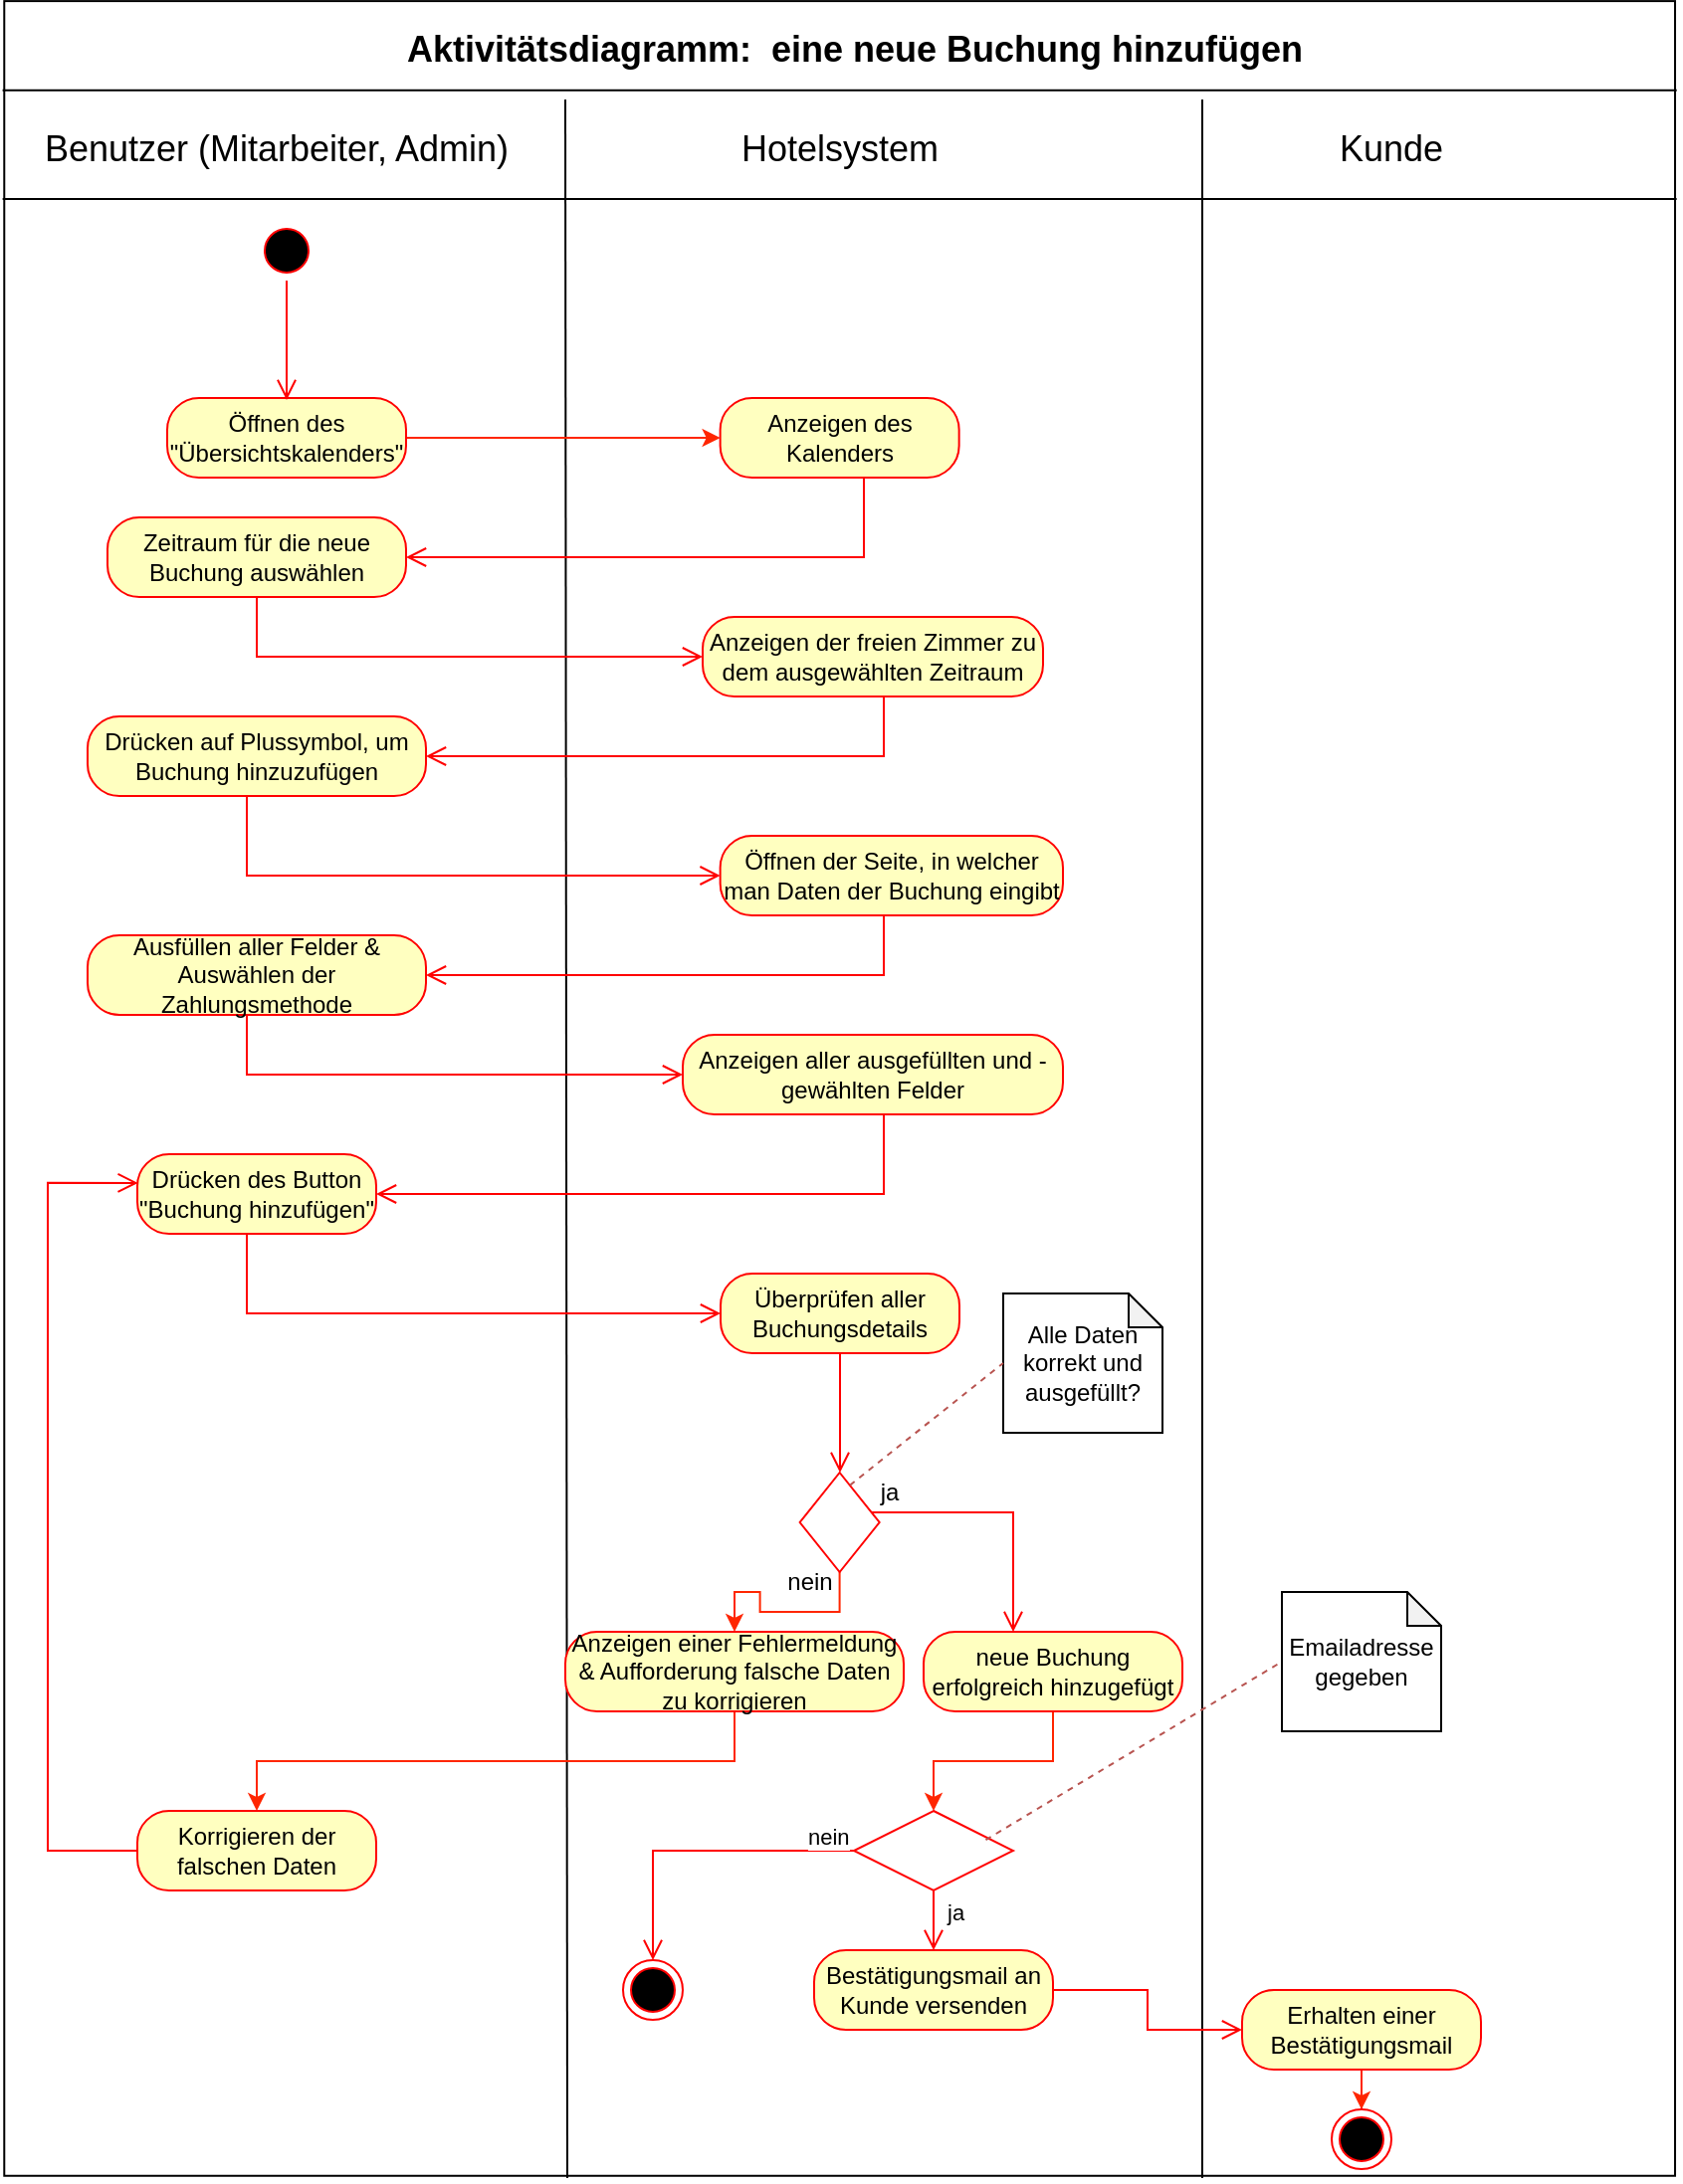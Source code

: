 <mxfile version="21.2.6" type="github">
  <diagram name="Page-1" id="0783ab3e-0a74-02c8-0abd-f7b4e66b4bec">
    <mxGraphModel dx="2043" dy="674" grid="1" gridSize="10" guides="1" tooltips="1" connect="1" arrows="1" fold="1" page="1" pageScale="1" pageWidth="850" pageHeight="1100" background="none" math="0" shadow="0">
      <root>
        <mxCell id="0" />
        <mxCell id="1" parent="0" />
        <mxCell id="Yh1rhXzA50dwjJJRKIVV-23" value="" style="rounded=0;whiteSpace=wrap;html=1;rotation=90;fillColor=default;" parent="1" vertex="1">
          <mxGeometry x="-128.59" y="147.28" width="1092.83" height="839.37" as="geometry" />
        </mxCell>
        <mxCell id="Yh1rhXzA50dwjJJRKIVV-24" value="" style="endArrow=none;html=1;rounded=0;exitX=0.041;exitY=1.001;exitDx=0;exitDy=0;exitPerimeter=0;entryX=0.041;entryY=-0.001;entryDx=0;entryDy=0;entryPerimeter=0;" parent="1" source="Yh1rhXzA50dwjJJRKIVV-23" target="Yh1rhXzA50dwjJJRKIVV-23" edge="1">
          <mxGeometry width="50" height="50" relative="1" as="geometry">
            <mxPoint x="450" y="280" as="sourcePoint" />
            <mxPoint x="500" y="230" as="targetPoint" />
          </mxGeometry>
        </mxCell>
        <mxCell id="Yh1rhXzA50dwjJJRKIVV-25" value="&lt;b&gt;&lt;font style=&quot;font-size: 18px;&quot;&gt;Aktivitätsdiagramm: &amp;nbsp;eine neue Buchung hinzufügen&lt;/font&gt;&lt;/b&gt;" style="text;html=1;strokeColor=none;fillColor=none;align=center;verticalAlign=middle;whiteSpace=wrap;rounded=0;" parent="1" vertex="1">
          <mxGeometry x="183" y="30" width="485" height="30" as="geometry" />
        </mxCell>
        <mxCell id="Yh1rhXzA50dwjJJRKIVV-26" value="" style="endArrow=none;html=1;rounded=0;exitX=1.001;exitY=0.663;exitDx=0;exitDy=0;exitPerimeter=0;" parent="1" source="Yh1rhXzA50dwjJJRKIVV-23" edge="1">
          <mxGeometry width="50" height="50" relative="1" as="geometry">
            <mxPoint x="450" y="320" as="sourcePoint" />
            <mxPoint x="280" y="70" as="targetPoint" />
          </mxGeometry>
        </mxCell>
        <mxCell id="Yh1rhXzA50dwjJJRKIVV-27" value="" style="endArrow=none;html=1;rounded=0;exitX=1.001;exitY=0.283;exitDx=0;exitDy=0;exitPerimeter=0;" parent="1" source="Yh1rhXzA50dwjJJRKIVV-23" edge="1">
          <mxGeometry width="50" height="50" relative="1" as="geometry">
            <mxPoint x="550" y="123" as="sourcePoint" />
            <mxPoint x="600" y="70" as="targetPoint" />
          </mxGeometry>
        </mxCell>
        <mxCell id="Yh1rhXzA50dwjJJRKIVV-28" value="" style="endArrow=none;html=1;rounded=0;exitX=0.041;exitY=1.001;exitDx=0;exitDy=0;exitPerimeter=0;entryX=0.041;entryY=-0.001;entryDx=0;entryDy=0;entryPerimeter=0;" parent="1" edge="1">
          <mxGeometry width="50" height="50" relative="1" as="geometry">
            <mxPoint x="-2.68" y="120" as="sourcePoint" />
            <mxPoint x="838.32" y="120" as="targetPoint" />
          </mxGeometry>
        </mxCell>
        <mxCell id="Yh1rhXzA50dwjJJRKIVV-29" value="&lt;font style=&quot;font-size: 18px;&quot;&gt;Benutzer (Mitarbeiter, Admin)&lt;/font&gt;" style="text;html=1;strokeColor=none;fillColor=none;align=center;verticalAlign=middle;whiteSpace=wrap;rounded=0;" parent="1" vertex="1">
          <mxGeometry x="10" y="80.32" width="250" height="30" as="geometry" />
        </mxCell>
        <mxCell id="Yh1rhXzA50dwjJJRKIVV-30" value="&lt;font style=&quot;font-size: 18px;&quot;&gt;Hotelsystem&lt;/font&gt;" style="text;html=1;strokeColor=none;fillColor=none;align=center;verticalAlign=middle;whiteSpace=wrap;rounded=0;" parent="1" vertex="1">
          <mxGeometry x="362.82" y="80.32" width="110" height="30" as="geometry" />
        </mxCell>
        <mxCell id="Yh1rhXzA50dwjJJRKIVV-31" value="&lt;font style=&quot;font-size: 18px;&quot;&gt;Kunde&lt;/font&gt;" style="text;html=1;strokeColor=none;fillColor=none;align=center;verticalAlign=middle;whiteSpace=wrap;rounded=0;" parent="1" vertex="1">
          <mxGeometry x="640" y="80.32" width="110" height="30" as="geometry" />
        </mxCell>
        <mxCell id="Yh1rhXzA50dwjJJRKIVV-44" style="edgeStyle=orthogonalEdgeStyle;rounded=0;orthogonalLoop=1;jettySize=auto;html=1;fillColor=#f8cecc;strokeColor=#ff2600;" parent="1" source="Yh1rhXzA50dwjJJRKIVV-35" target="Yh1rhXzA50dwjJJRKIVV-42" edge="1">
          <mxGeometry relative="1" as="geometry" />
        </mxCell>
        <mxCell id="Yh1rhXzA50dwjJJRKIVV-35" value="Öffnen des &quot;Übersichtskalenders&quot;" style="rounded=1;whiteSpace=wrap;html=1;arcSize=40;fontColor=#000000;fillColor=#ffffc0;strokeColor=#ff0000;" parent="1" vertex="1">
          <mxGeometry x="80" y="220" width="120" height="40" as="geometry" />
        </mxCell>
        <mxCell id="Yh1rhXzA50dwjJJRKIVV-40" value="" style="ellipse;html=1;shape=startState;fillColor=#000000;strokeColor=#ff0000;" parent="1" vertex="1">
          <mxGeometry x="125" y="131" width="30" height="30" as="geometry" />
        </mxCell>
        <mxCell id="Yh1rhXzA50dwjJJRKIVV-41" value="" style="edgeStyle=orthogonalEdgeStyle;html=1;verticalAlign=bottom;endArrow=open;endSize=8;strokeColor=#ff0000;rounded=0;" parent="1" source="Yh1rhXzA50dwjJJRKIVV-40" edge="1">
          <mxGeometry relative="1" as="geometry">
            <mxPoint x="140" y="221" as="targetPoint" />
          </mxGeometry>
        </mxCell>
        <mxCell id="Yh1rhXzA50dwjJJRKIVV-42" value="Anzeigen des Kalenders" style="rounded=1;whiteSpace=wrap;html=1;arcSize=40;fontColor=#000000;fillColor=#ffffc0;strokeColor=#ff0000;" parent="1" vertex="1">
          <mxGeometry x="357.82" y="220" width="120" height="40" as="geometry" />
        </mxCell>
        <mxCell id="Yh1rhXzA50dwjJJRKIVV-43" value="" style="edgeStyle=orthogonalEdgeStyle;html=1;verticalAlign=bottom;endArrow=open;endSize=8;strokeColor=#ff0000;rounded=0;entryX=1;entryY=0.5;entryDx=0;entryDy=0;" parent="1" source="Yh1rhXzA50dwjJJRKIVV-42" target="Yh1rhXzA50dwjJJRKIVV-45" edge="1">
          <mxGeometry relative="1" as="geometry">
            <mxPoint x="417.82" y="320" as="targetPoint" />
            <Array as="points">
              <mxPoint x="430" y="300" />
            </Array>
          </mxGeometry>
        </mxCell>
        <mxCell id="Yh1rhXzA50dwjJJRKIVV-45" value="Zeitraum für die neue Buchung auswählen" style="rounded=1;whiteSpace=wrap;html=1;arcSize=40;fontColor=#000000;fillColor=#ffffc0;strokeColor=#ff0000;" parent="1" vertex="1">
          <mxGeometry x="50" y="280" width="150" height="40" as="geometry" />
        </mxCell>
        <mxCell id="Yh1rhXzA50dwjJJRKIVV-46" value="" style="edgeStyle=orthogonalEdgeStyle;html=1;verticalAlign=bottom;endArrow=open;endSize=8;strokeColor=#ff0000;rounded=0;entryX=0;entryY=0.5;entryDx=0;entryDy=0;" parent="1" source="Yh1rhXzA50dwjJJRKIVV-45" target="Yh1rhXzA50dwjJJRKIVV-47" edge="1">
          <mxGeometry relative="1" as="geometry">
            <mxPoint x="140" y="380" as="targetPoint" />
            <Array as="points">
              <mxPoint x="125" y="350" />
            </Array>
          </mxGeometry>
        </mxCell>
        <mxCell id="Yh1rhXzA50dwjJJRKIVV-47" value="Anzeigen der freien Zimmer zu dem ausgewählten Zeitraum" style="rounded=1;whiteSpace=wrap;html=1;arcSize=40;fontColor=#000000;fillColor=#ffffc0;strokeColor=#ff0000;" parent="1" vertex="1">
          <mxGeometry x="349" y="330" width="171" height="40" as="geometry" />
        </mxCell>
        <mxCell id="Yh1rhXzA50dwjJJRKIVV-48" value="" style="edgeStyle=orthogonalEdgeStyle;html=1;verticalAlign=bottom;endArrow=open;endSize=8;strokeColor=#ff0000;rounded=0;entryX=1;entryY=0.5;entryDx=0;entryDy=0;" parent="1" source="Yh1rhXzA50dwjJJRKIVV-47" target="Yh1rhXzA50dwjJJRKIVV-49" edge="1">
          <mxGeometry relative="1" as="geometry">
            <mxPoint x="423" y="450" as="targetPoint" />
            <Array as="points">
              <mxPoint x="440" y="400" />
            </Array>
          </mxGeometry>
        </mxCell>
        <mxCell id="Yh1rhXzA50dwjJJRKIVV-49" value="Drücken auf Plussymbol, um Buchung hinzuzufügen" style="rounded=1;whiteSpace=wrap;html=1;arcSize=40;fontColor=#000000;fillColor=#ffffc0;strokeColor=#ff0000;" parent="1" vertex="1">
          <mxGeometry x="40" y="380" width="170" height="40" as="geometry" />
        </mxCell>
        <mxCell id="Yh1rhXzA50dwjJJRKIVV-50" value="" style="edgeStyle=orthogonalEdgeStyle;html=1;verticalAlign=bottom;endArrow=open;endSize=8;strokeColor=#ff0000;rounded=0;entryX=0;entryY=0.5;entryDx=0;entryDy=0;" parent="1" source="Yh1rhXzA50dwjJJRKIVV-49" target="Yh1rhXzA50dwjJJRKIVV-51" edge="1">
          <mxGeometry relative="1" as="geometry">
            <mxPoint x="120" y="490" as="targetPoint" />
            <Array as="points">
              <mxPoint x="120" y="460" />
            </Array>
          </mxGeometry>
        </mxCell>
        <mxCell id="Yh1rhXzA50dwjJJRKIVV-51" value="Öffnen der Seite, in welcher man Daten der Buchung eingibt" style="rounded=1;whiteSpace=wrap;html=1;arcSize=40;fontColor=#000000;fillColor=#ffffc0;strokeColor=#ff0000;" parent="1" vertex="1">
          <mxGeometry x="357.82" y="440" width="172.18" height="40" as="geometry" />
        </mxCell>
        <mxCell id="Yh1rhXzA50dwjJJRKIVV-52" value="" style="edgeStyle=orthogonalEdgeStyle;html=1;verticalAlign=bottom;endArrow=open;endSize=8;strokeColor=#ff0000;rounded=0;entryX=1;entryY=0.5;entryDx=0;entryDy=0;" parent="1" source="Yh1rhXzA50dwjJJRKIVV-51" target="Yh1rhXzA50dwjJJRKIVV-53" edge="1">
          <mxGeometry relative="1" as="geometry">
            <mxPoint x="425" y="540" as="targetPoint" />
            <Array as="points">
              <mxPoint x="440" y="510" />
            </Array>
          </mxGeometry>
        </mxCell>
        <mxCell id="Yh1rhXzA50dwjJJRKIVV-53" value="Ausfüllen aller Felder &amp;amp; Auswählen der Zahlungsmethode" style="rounded=1;whiteSpace=wrap;html=1;arcSize=40;fontColor=#000000;fillColor=#ffffc0;strokeColor=#ff0000;" parent="1" vertex="1">
          <mxGeometry x="40" y="490" width="170" height="40" as="geometry" />
        </mxCell>
        <mxCell id="Yh1rhXzA50dwjJJRKIVV-54" value="" style="edgeStyle=orthogonalEdgeStyle;html=1;verticalAlign=bottom;endArrow=open;endSize=8;strokeColor=#ff0000;rounded=0;entryX=0;entryY=0.5;entryDx=0;entryDy=0;" parent="1" source="Yh1rhXzA50dwjJJRKIVV-53" target="Yh1rhXzA50dwjJJRKIVV-57" edge="1">
          <mxGeometry relative="1" as="geometry">
            <mxPoint x="125" y="590" as="targetPoint" />
            <Array as="points">
              <mxPoint x="120" y="560" />
            </Array>
          </mxGeometry>
        </mxCell>
        <mxCell id="Yh1rhXzA50dwjJJRKIVV-57" value="Anzeigen aller ausgefüllten und -gewählten Felder" style="rounded=1;whiteSpace=wrap;html=1;arcSize=40;fontColor=#000000;fillColor=#ffffc0;strokeColor=#ff0000;" parent="1" vertex="1">
          <mxGeometry x="339" y="540" width="191" height="40" as="geometry" />
        </mxCell>
        <mxCell id="Yh1rhXzA50dwjJJRKIVV-58" value="" style="edgeStyle=orthogonalEdgeStyle;html=1;verticalAlign=bottom;endArrow=open;endSize=8;strokeColor=#ff0000;rounded=0;entryX=1;entryY=0.5;entryDx=0;entryDy=0;" parent="1" source="Yh1rhXzA50dwjJJRKIVV-57" target="Yh1rhXzA50dwjJJRKIVV-59" edge="1">
          <mxGeometry relative="1" as="geometry">
            <mxPoint x="409" y="700" as="targetPoint" />
            <Array as="points">
              <mxPoint x="440" y="620" />
            </Array>
          </mxGeometry>
        </mxCell>
        <mxCell id="Yh1rhXzA50dwjJJRKIVV-59" value="Drücken des Button &quot;Buchung hinzufügen&quot;" style="rounded=1;whiteSpace=wrap;html=1;arcSize=40;fontColor=#000000;fillColor=#ffffc0;strokeColor=#ff0000;" parent="1" vertex="1">
          <mxGeometry x="65" y="600" width="120" height="40" as="geometry" />
        </mxCell>
        <mxCell id="Yh1rhXzA50dwjJJRKIVV-60" value="" style="edgeStyle=orthogonalEdgeStyle;html=1;verticalAlign=bottom;endArrow=open;endSize=8;strokeColor=#ff0000;rounded=0;entryX=0;entryY=0.5;entryDx=0;entryDy=0;" parent="1" source="Yh1rhXzA50dwjJJRKIVV-59" target="Yh1rhXzA50dwjJJRKIVV-61" edge="1">
          <mxGeometry relative="1" as="geometry">
            <mxPoint x="125" y="700" as="targetPoint" />
            <Array as="points">
              <mxPoint x="120" y="680" />
            </Array>
          </mxGeometry>
        </mxCell>
        <mxCell id="Yh1rhXzA50dwjJJRKIVV-61" value="Überprüfen aller Buchungsdetails" style="rounded=1;whiteSpace=wrap;html=1;arcSize=40;fontColor=#000000;fillColor=#ffffc0;strokeColor=#ff0000;" parent="1" vertex="1">
          <mxGeometry x="358" y="660" width="120" height="40" as="geometry" />
        </mxCell>
        <mxCell id="Yh1rhXzA50dwjJJRKIVV-62" value="" style="edgeStyle=orthogonalEdgeStyle;html=1;verticalAlign=bottom;endArrow=open;endSize=8;strokeColor=#ff0000;rounded=0;" parent="1" source="Yh1rhXzA50dwjJJRKIVV-61" edge="1">
          <mxGeometry relative="1" as="geometry">
            <mxPoint x="418" y="760" as="targetPoint" />
          </mxGeometry>
        </mxCell>
        <mxCell id="Yh1rhXzA50dwjJJRKIVV-72" style="edgeStyle=orthogonalEdgeStyle;rounded=0;orthogonalLoop=1;jettySize=auto;html=1;entryX=0.5;entryY=0;entryDx=0;entryDy=0;fillColor=#f8cecc;strokeColor=#ff2600;" parent="1" source="Yh1rhXzA50dwjJJRKIVV-63" target="Yh1rhXzA50dwjJJRKIVV-67" edge="1">
          <mxGeometry relative="1" as="geometry" />
        </mxCell>
        <mxCell id="Yh1rhXzA50dwjJJRKIVV-63" value="" style="rhombus;whiteSpace=wrap;html=1;fontColor=#000000;fillColor=none;strokeColor=#ff0000;" parent="1" vertex="1">
          <mxGeometry x="397.82" y="760" width="40" height="50" as="geometry" />
        </mxCell>
        <mxCell id="Yh1rhXzA50dwjJJRKIVV-64" value="" style="edgeStyle=orthogonalEdgeStyle;html=1;align=left;verticalAlign=bottom;endArrow=open;endSize=8;strokeColor=#ff0000;rounded=0;" parent="1" source="Yh1rhXzA50dwjJJRKIVV-63" target="Yh1rhXzA50dwjJJRKIVV-70" edge="1">
          <mxGeometry x="-1" relative="1" as="geometry">
            <mxPoint x="560" y="780" as="targetPoint" />
            <Array as="points">
              <mxPoint x="505" y="780" />
            </Array>
            <mxPoint as="offset" />
          </mxGeometry>
        </mxCell>
        <mxCell id="Yh1rhXzA50dwjJJRKIVV-86" style="edgeStyle=orthogonalEdgeStyle;rounded=0;orthogonalLoop=1;jettySize=auto;html=1;exitX=0.5;exitY=1;exitDx=0;exitDy=0;entryX=0.5;entryY=0;entryDx=0;entryDy=0;fillColor=#f8cecc;strokeColor=#ff2600;" parent="1" source="Yh1rhXzA50dwjJJRKIVV-67" target="Yh1rhXzA50dwjJJRKIVV-75" edge="1">
          <mxGeometry relative="1" as="geometry" />
        </mxCell>
        <mxCell id="Yh1rhXzA50dwjJJRKIVV-67" value="Anzeigen einer Fehlermeldung &amp;amp; Aufforderung falsche Daten zu korrigieren" style="rounded=1;whiteSpace=wrap;html=1;arcSize=40;fontColor=#000000;fillColor=#ffffc0;strokeColor=#ff0000;" parent="1" vertex="1">
          <mxGeometry x="280" y="840" width="170" height="40" as="geometry" />
        </mxCell>
        <mxCell id="Yh1rhXzA50dwjJJRKIVV-79" value="" style="edgeStyle=orthogonalEdgeStyle;rounded=0;orthogonalLoop=1;jettySize=auto;html=1;fillColor=#f8cecc;strokeColor=#ff2600;entryX=0.5;entryY=0;entryDx=0;entryDy=0;" parent="1" source="Yh1rhXzA50dwjJJRKIVV-70" target="FOZmNPfybHb1-5jQe_G3-1" edge="1">
          <mxGeometry relative="1" as="geometry">
            <mxPoint x="470" y="925" as="targetPoint" />
          </mxGeometry>
        </mxCell>
        <mxCell id="Yh1rhXzA50dwjJJRKIVV-70" value="neue Buchung erfolgreich hinzugefügt" style="rounded=1;whiteSpace=wrap;html=1;arcSize=40;fontColor=#000000;fillColor=#ffffc0;strokeColor=#ff0000;" parent="1" vertex="1">
          <mxGeometry x="460" y="840" width="130" height="40" as="geometry" />
        </mxCell>
        <mxCell id="Yh1rhXzA50dwjJJRKIVV-75" value="Korrigieren der falschen Daten" style="rounded=1;whiteSpace=wrap;html=1;arcSize=40;fontColor=#000000;fillColor=#ffffc0;strokeColor=#ff0000;" parent="1" vertex="1">
          <mxGeometry x="65" y="930" width="120" height="40" as="geometry" />
        </mxCell>
        <mxCell id="Yh1rhXzA50dwjJJRKIVV-76" value="" style="edgeStyle=orthogonalEdgeStyle;html=1;verticalAlign=bottom;endArrow=open;endSize=8;strokeColor=#ff0000;rounded=0;entryX=0.003;entryY=0.361;entryDx=0;entryDy=0;entryPerimeter=0;" parent="1" source="Yh1rhXzA50dwjJJRKIVV-75" target="Yh1rhXzA50dwjJJRKIVV-59" edge="1">
          <mxGeometry relative="1" as="geometry">
            <mxPoint x="125" y="1000" as="targetPoint" />
            <Array as="points">
              <mxPoint x="20" y="950" />
              <mxPoint x="20" y="614" />
            </Array>
          </mxGeometry>
        </mxCell>
        <mxCell id="Yh1rhXzA50dwjJJRKIVV-85" style="edgeStyle=orthogonalEdgeStyle;rounded=0;orthogonalLoop=1;jettySize=auto;html=1;entryX=0.5;entryY=0;entryDx=0;entryDy=0;fillColor=#f8cecc;strokeColor=#ff2600;" parent="1" source="Yh1rhXzA50dwjJJRKIVV-80" target="Yh1rhXzA50dwjJJRKIVV-81" edge="1">
          <mxGeometry relative="1" as="geometry" />
        </mxCell>
        <mxCell id="Yh1rhXzA50dwjJJRKIVV-80" value="Erhalten einer Bestätigungsmail" style="rounded=1;whiteSpace=wrap;html=1;arcSize=40;fontColor=#000000;fillColor=#ffffc0;strokeColor=#ff0000;" parent="1" vertex="1">
          <mxGeometry x="620" y="1020" width="120" height="40" as="geometry" />
        </mxCell>
        <mxCell id="Yh1rhXzA50dwjJJRKIVV-81" value="" style="ellipse;html=1;shape=endState;fillColor=#000000;strokeColor=#ff0000;" parent="1" vertex="1">
          <mxGeometry x="665" y="1080" width="30" height="30" as="geometry" />
        </mxCell>
        <mxCell id="Yh1rhXzA50dwjJJRKIVV-82" value="Alle Daten korrekt und ausgefüllt?" style="shape=note;whiteSpace=wrap;html=1;backgroundOutline=1;darkOpacity=0.05;size=17;" parent="1" vertex="1">
          <mxGeometry x="500" y="670" width="80" height="70" as="geometry" />
        </mxCell>
        <mxCell id="Yh1rhXzA50dwjJJRKIVV-84" value="" style="endArrow=none;dashed=1;html=1;rounded=0;entryX=0;entryY=0.5;entryDx=0;entryDy=0;entryPerimeter=0;exitX=0.629;exitY=0.127;exitDx=0;exitDy=0;exitPerimeter=0;fillColor=#f8cecc;strokeColor=#b85450;" parent="1" source="Yh1rhXzA50dwjJJRKIVV-63" target="Yh1rhXzA50dwjJJRKIVV-82" edge="1">
          <mxGeometry width="50" height="50" relative="1" as="geometry">
            <mxPoint x="420" y="900" as="sourcePoint" />
            <mxPoint x="470" y="850" as="targetPoint" />
          </mxGeometry>
        </mxCell>
        <mxCell id="Yh1rhXzA50dwjJJRKIVV-90" value="ja" style="text;html=1;strokeColor=none;fillColor=none;align=center;verticalAlign=middle;whiteSpace=wrap;rounded=0;" parent="1" vertex="1">
          <mxGeometry x="412.82" y="755" width="60" height="30" as="geometry" />
        </mxCell>
        <mxCell id="Yh1rhXzA50dwjJJRKIVV-91" value="nein" style="text;html=1;strokeColor=none;fillColor=none;align=center;verticalAlign=middle;whiteSpace=wrap;rounded=0;" parent="1" vertex="1">
          <mxGeometry x="372.82" y="800" width="60" height="30" as="geometry" />
        </mxCell>
        <mxCell id="FOZmNPfybHb1-5jQe_G3-1" value="" style="rhombus;whiteSpace=wrap;html=1;fontColor=#000000;fillColor=none;strokeColor=#ff0000;" vertex="1" parent="1">
          <mxGeometry x="425" y="930" width="80" height="40" as="geometry" />
        </mxCell>
        <mxCell id="FOZmNPfybHb1-5jQe_G3-2" value="ja" style="edgeStyle=orthogonalEdgeStyle;html=1;align=left;verticalAlign=bottom;endArrow=open;endSize=8;strokeColor=#ff0000;rounded=0;entryX=0.5;entryY=0;entryDx=0;entryDy=0;" edge="1" source="FOZmNPfybHb1-5jQe_G3-1" parent="1" target="FOZmNPfybHb1-5jQe_G3-6">
          <mxGeometry x="0.333" y="5" relative="1" as="geometry">
            <mxPoint x="740" y="830" as="targetPoint" />
            <mxPoint as="offset" />
          </mxGeometry>
        </mxCell>
        <mxCell id="FOZmNPfybHb1-5jQe_G3-3" value="nein" style="edgeStyle=orthogonalEdgeStyle;html=1;align=left;verticalAlign=top;endArrow=open;endSize=8;strokeColor=#ff0000;rounded=0;entryX=0.5;entryY=0;entryDx=0;entryDy=0;" edge="1" source="FOZmNPfybHb1-5jQe_G3-1" parent="1" target="FOZmNPfybHb1-5jQe_G3-8">
          <mxGeometry x="-0.678" y="-20" relative="1" as="geometry">
            <mxPoint x="600" y="910" as="targetPoint" />
            <mxPoint as="offset" />
          </mxGeometry>
        </mxCell>
        <mxCell id="FOZmNPfybHb1-5jQe_G3-4" value="Emailadresse gegeben" style="shape=note;whiteSpace=wrap;html=1;backgroundOutline=1;darkOpacity=0.05;size=17;" vertex="1" parent="1">
          <mxGeometry x="640" y="820" width="80" height="70" as="geometry" />
        </mxCell>
        <mxCell id="FOZmNPfybHb1-5jQe_G3-5" value="" style="endArrow=none;dashed=1;html=1;rounded=0;entryX=0;entryY=0.5;entryDx=0;entryDy=0;entryPerimeter=0;exitX=0.828;exitY=0.365;exitDx=0;exitDy=0;fillColor=#f8cecc;strokeColor=#b85450;exitPerimeter=0;" edge="1" parent="1" target="FOZmNPfybHb1-5jQe_G3-4" source="FOZmNPfybHb1-5jQe_G3-1">
          <mxGeometry width="50" height="50" relative="1" as="geometry">
            <mxPoint x="505" y="946" as="sourcePoint" />
            <mxPoint x="552" y="1030" as="targetPoint" />
          </mxGeometry>
        </mxCell>
        <mxCell id="FOZmNPfybHb1-5jQe_G3-6" value="Bestätigungsmail an Kunde versenden" style="rounded=1;whiteSpace=wrap;html=1;arcSize=40;fontColor=#000000;fillColor=#ffffc0;strokeColor=#ff0000;" vertex="1" parent="1">
          <mxGeometry x="405" y="1000" width="120" height="40" as="geometry" />
        </mxCell>
        <mxCell id="FOZmNPfybHb1-5jQe_G3-7" value="" style="edgeStyle=orthogonalEdgeStyle;html=1;verticalAlign=bottom;endArrow=open;endSize=8;strokeColor=#ff0000;rounded=0;entryX=0;entryY=0.5;entryDx=0;entryDy=0;" edge="1" source="FOZmNPfybHb1-5jQe_G3-6" parent="1" target="Yh1rhXzA50dwjJJRKIVV-80">
          <mxGeometry relative="1" as="geometry">
            <mxPoint x="473" y="1090" as="targetPoint" />
          </mxGeometry>
        </mxCell>
        <mxCell id="FOZmNPfybHb1-5jQe_G3-8" value="" style="ellipse;html=1;shape=endState;fillColor=#000000;strokeColor=#ff0000;" vertex="1" parent="1">
          <mxGeometry x="309" y="1005" width="30" height="30" as="geometry" />
        </mxCell>
      </root>
    </mxGraphModel>
  </diagram>
</mxfile>
